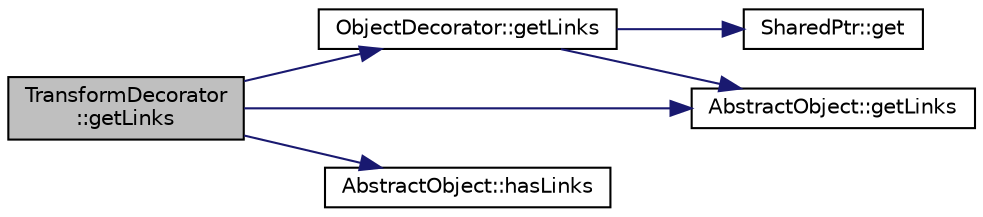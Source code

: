 digraph "TransformDecorator::getLinks"
{
  edge [fontname="Helvetica",fontsize="10",labelfontname="Helvetica",labelfontsize="10"];
  node [fontname="Helvetica",fontsize="10",shape=record];
  rankdir="LR";
  Node93 [label="TransformDecorator\l::getLinks",height=0.2,width=0.4,color="black", fillcolor="grey75", style="filled", fontcolor="black"];
  Node93 -> Node94 [color="midnightblue",fontsize="10",style="solid",fontname="Helvetica"];
  Node94 [label="ObjectDecorator::getLinks",height=0.2,width=0.4,color="black", fillcolor="white", style="filled",URL="$classObjectDecorator.html#a2ecf6bc1b1c7f501d7183a26ce1b2e64"];
  Node94 -> Node95 [color="midnightblue",fontsize="10",style="solid",fontname="Helvetica"];
  Node95 [label="SharedPtr::get",height=0.2,width=0.4,color="black", fillcolor="white", style="filled",URL="$classSharedPtr.html#a49ccede7111c7d25c1b1752b8ede30f5",tooltip="Gets the pointer hold. "];
  Node94 -> Node96 [color="midnightblue",fontsize="10",style="solid",fontname="Helvetica"];
  Node96 [label="AbstractObject::getLinks",height=0.2,width=0.4,color="black", fillcolor="white", style="filled",URL="$classAbstractObject.html#ab4a27c53cbbaf5338d731d8859d31067"];
  Node93 -> Node97 [color="midnightblue",fontsize="10",style="solid",fontname="Helvetica"];
  Node97 [label="AbstractObject::hasLinks",height=0.2,width=0.4,color="black", fillcolor="white", style="filled",URL="$classAbstractObject.html#a8ef9d7a3e43fb278fc5d2e48a214cb8f",tooltip="Returns if the Object has links. "];
  Node93 -> Node96 [color="midnightblue",fontsize="10",style="solid",fontname="Helvetica"];
}
